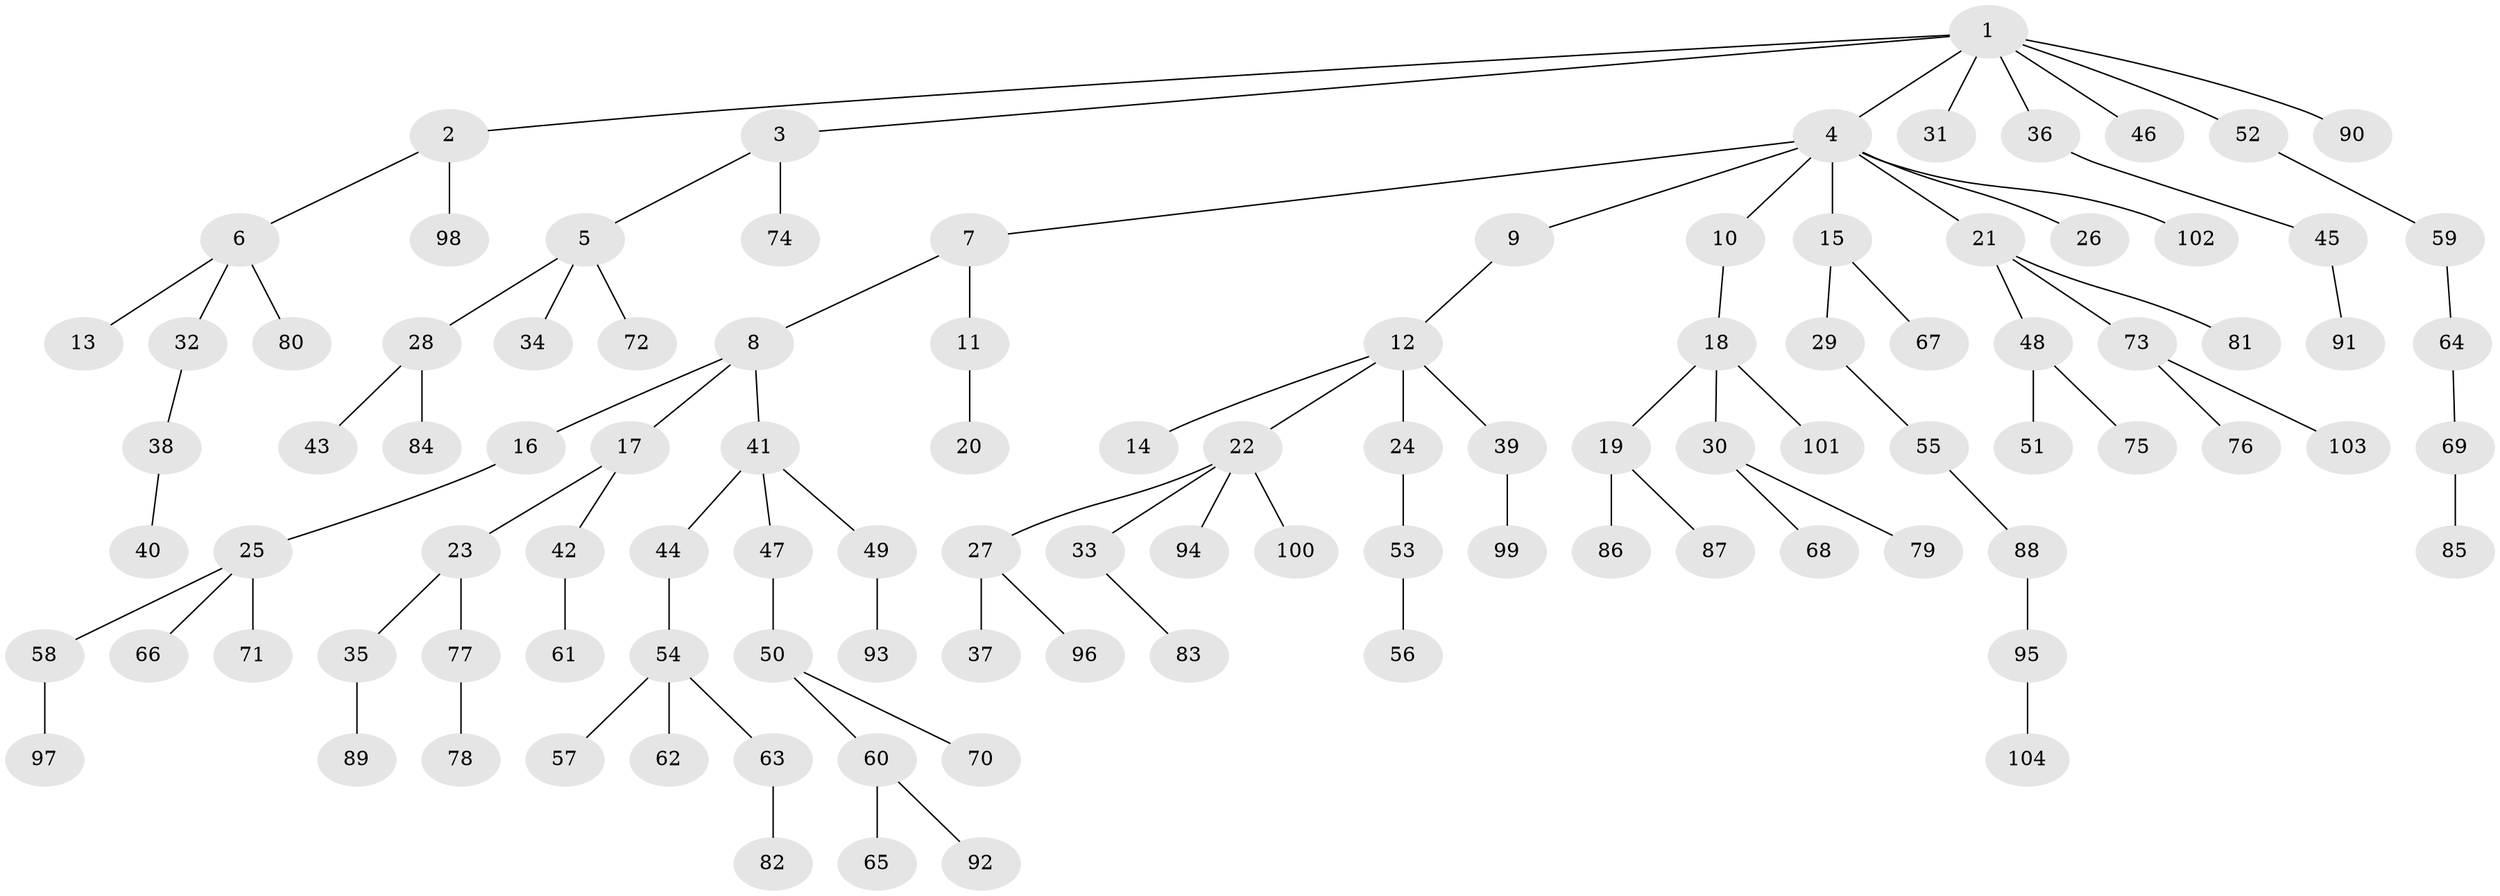 // coarse degree distribution, {9: 0.019230769230769232, 3: 0.1346153846153846, 11: 0.019230769230769232, 4: 0.057692307692307696, 2: 0.17307692307692307, 1: 0.5961538461538461}
// Generated by graph-tools (version 1.1) at 2025/19/03/04/25 18:19:21]
// undirected, 104 vertices, 103 edges
graph export_dot {
graph [start="1"]
  node [color=gray90,style=filled];
  1;
  2;
  3;
  4;
  5;
  6;
  7;
  8;
  9;
  10;
  11;
  12;
  13;
  14;
  15;
  16;
  17;
  18;
  19;
  20;
  21;
  22;
  23;
  24;
  25;
  26;
  27;
  28;
  29;
  30;
  31;
  32;
  33;
  34;
  35;
  36;
  37;
  38;
  39;
  40;
  41;
  42;
  43;
  44;
  45;
  46;
  47;
  48;
  49;
  50;
  51;
  52;
  53;
  54;
  55;
  56;
  57;
  58;
  59;
  60;
  61;
  62;
  63;
  64;
  65;
  66;
  67;
  68;
  69;
  70;
  71;
  72;
  73;
  74;
  75;
  76;
  77;
  78;
  79;
  80;
  81;
  82;
  83;
  84;
  85;
  86;
  87;
  88;
  89;
  90;
  91;
  92;
  93;
  94;
  95;
  96;
  97;
  98;
  99;
  100;
  101;
  102;
  103;
  104;
  1 -- 2;
  1 -- 3;
  1 -- 4;
  1 -- 31;
  1 -- 36;
  1 -- 46;
  1 -- 52;
  1 -- 90;
  2 -- 6;
  2 -- 98;
  3 -- 5;
  3 -- 74;
  4 -- 7;
  4 -- 9;
  4 -- 10;
  4 -- 15;
  4 -- 21;
  4 -- 26;
  4 -- 102;
  5 -- 28;
  5 -- 34;
  5 -- 72;
  6 -- 13;
  6 -- 32;
  6 -- 80;
  7 -- 8;
  7 -- 11;
  8 -- 16;
  8 -- 17;
  8 -- 41;
  9 -- 12;
  10 -- 18;
  11 -- 20;
  12 -- 14;
  12 -- 22;
  12 -- 24;
  12 -- 39;
  15 -- 29;
  15 -- 67;
  16 -- 25;
  17 -- 23;
  17 -- 42;
  18 -- 19;
  18 -- 30;
  18 -- 101;
  19 -- 86;
  19 -- 87;
  21 -- 48;
  21 -- 73;
  21 -- 81;
  22 -- 27;
  22 -- 33;
  22 -- 94;
  22 -- 100;
  23 -- 35;
  23 -- 77;
  24 -- 53;
  25 -- 58;
  25 -- 66;
  25 -- 71;
  27 -- 37;
  27 -- 96;
  28 -- 43;
  28 -- 84;
  29 -- 55;
  30 -- 68;
  30 -- 79;
  32 -- 38;
  33 -- 83;
  35 -- 89;
  36 -- 45;
  38 -- 40;
  39 -- 99;
  41 -- 44;
  41 -- 47;
  41 -- 49;
  42 -- 61;
  44 -- 54;
  45 -- 91;
  47 -- 50;
  48 -- 51;
  48 -- 75;
  49 -- 93;
  50 -- 60;
  50 -- 70;
  52 -- 59;
  53 -- 56;
  54 -- 57;
  54 -- 62;
  54 -- 63;
  55 -- 88;
  58 -- 97;
  59 -- 64;
  60 -- 65;
  60 -- 92;
  63 -- 82;
  64 -- 69;
  69 -- 85;
  73 -- 76;
  73 -- 103;
  77 -- 78;
  88 -- 95;
  95 -- 104;
}
